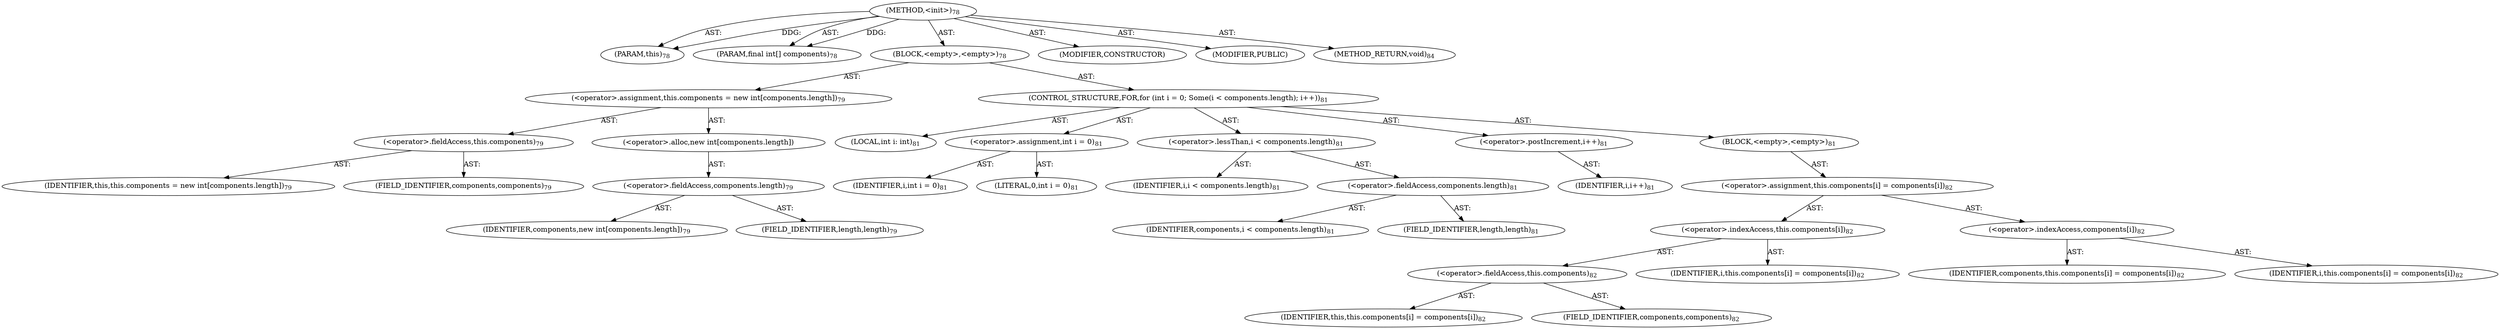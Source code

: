 digraph "&lt;init&gt;" {  
"111669149696" [label = <(METHOD,&lt;init&gt;)<SUB>78</SUB>> ]
"115964116994" [label = <(PARAM,this)<SUB>78</SUB>> ]
"115964116995" [label = <(PARAM,final int[] components)<SUB>78</SUB>> ]
"25769803776" [label = <(BLOCK,&lt;empty&gt;,&lt;empty&gt;)<SUB>78</SUB>> ]
"30064771072" [label = <(&lt;operator&gt;.assignment,this.components = new int[components.length])<SUB>79</SUB>> ]
"30064771073" [label = <(&lt;operator&gt;.fieldAccess,this.components)<SUB>79</SUB>> ]
"68719476738" [label = <(IDENTIFIER,this,this.components = new int[components.length])<SUB>79</SUB>> ]
"55834574848" [label = <(FIELD_IDENTIFIER,components,components)<SUB>79</SUB>> ]
"30064771074" [label = <(&lt;operator&gt;.alloc,new int[components.length])> ]
"30064771075" [label = <(&lt;operator&gt;.fieldAccess,components.length)<SUB>79</SUB>> ]
"68719476740" [label = <(IDENTIFIER,components,new int[components.length])<SUB>79</SUB>> ]
"55834574849" [label = <(FIELD_IDENTIFIER,length,length)<SUB>79</SUB>> ]
"47244640256" [label = <(CONTROL_STRUCTURE,FOR,for (int i = 0; Some(i &lt; components.length); i++))<SUB>81</SUB>> ]
"94489280512" [label = <(LOCAL,int i: int)<SUB>81</SUB>> ]
"30064771076" [label = <(&lt;operator&gt;.assignment,int i = 0)<SUB>81</SUB>> ]
"68719476741" [label = <(IDENTIFIER,i,int i = 0)<SUB>81</SUB>> ]
"90194313216" [label = <(LITERAL,0,int i = 0)<SUB>81</SUB>> ]
"30064771077" [label = <(&lt;operator&gt;.lessThan,i &lt; components.length)<SUB>81</SUB>> ]
"68719476742" [label = <(IDENTIFIER,i,i &lt; components.length)<SUB>81</SUB>> ]
"30064771078" [label = <(&lt;operator&gt;.fieldAccess,components.length)<SUB>81</SUB>> ]
"68719476743" [label = <(IDENTIFIER,components,i &lt; components.length)<SUB>81</SUB>> ]
"55834574850" [label = <(FIELD_IDENTIFIER,length,length)<SUB>81</SUB>> ]
"30064771079" [label = <(&lt;operator&gt;.postIncrement,i++)<SUB>81</SUB>> ]
"68719476744" [label = <(IDENTIFIER,i,i++)<SUB>81</SUB>> ]
"25769803777" [label = <(BLOCK,&lt;empty&gt;,&lt;empty&gt;)<SUB>81</SUB>> ]
"30064771080" [label = <(&lt;operator&gt;.assignment,this.components[i] = components[i])<SUB>82</SUB>> ]
"30064771081" [label = <(&lt;operator&gt;.indexAccess,this.components[i])<SUB>82</SUB>> ]
"30064771082" [label = <(&lt;operator&gt;.fieldAccess,this.components)<SUB>82</SUB>> ]
"68719476739" [label = <(IDENTIFIER,this,this.components[i] = components[i])<SUB>82</SUB>> ]
"55834574851" [label = <(FIELD_IDENTIFIER,components,components)<SUB>82</SUB>> ]
"68719476745" [label = <(IDENTIFIER,i,this.components[i] = components[i])<SUB>82</SUB>> ]
"30064771083" [label = <(&lt;operator&gt;.indexAccess,components[i])<SUB>82</SUB>> ]
"68719476746" [label = <(IDENTIFIER,components,this.components[i] = components[i])<SUB>82</SUB>> ]
"68719476747" [label = <(IDENTIFIER,i,this.components[i] = components[i])<SUB>82</SUB>> ]
"133143986177" [label = <(MODIFIER,CONSTRUCTOR)> ]
"133143986178" [label = <(MODIFIER,PUBLIC)> ]
"128849018880" [label = <(METHOD_RETURN,void)<SUB>84</SUB>> ]
  "111669149696" -> "115964116994"  [ label = "AST: "] 
  "111669149696" -> "115964116995"  [ label = "AST: "] 
  "111669149696" -> "25769803776"  [ label = "AST: "] 
  "111669149696" -> "133143986177"  [ label = "AST: "] 
  "111669149696" -> "133143986178"  [ label = "AST: "] 
  "111669149696" -> "128849018880"  [ label = "AST: "] 
  "25769803776" -> "30064771072"  [ label = "AST: "] 
  "25769803776" -> "47244640256"  [ label = "AST: "] 
  "30064771072" -> "30064771073"  [ label = "AST: "] 
  "30064771072" -> "30064771074"  [ label = "AST: "] 
  "30064771073" -> "68719476738"  [ label = "AST: "] 
  "30064771073" -> "55834574848"  [ label = "AST: "] 
  "30064771074" -> "30064771075"  [ label = "AST: "] 
  "30064771075" -> "68719476740"  [ label = "AST: "] 
  "30064771075" -> "55834574849"  [ label = "AST: "] 
  "47244640256" -> "94489280512"  [ label = "AST: "] 
  "47244640256" -> "30064771076"  [ label = "AST: "] 
  "47244640256" -> "30064771077"  [ label = "AST: "] 
  "47244640256" -> "30064771079"  [ label = "AST: "] 
  "47244640256" -> "25769803777"  [ label = "AST: "] 
  "30064771076" -> "68719476741"  [ label = "AST: "] 
  "30064771076" -> "90194313216"  [ label = "AST: "] 
  "30064771077" -> "68719476742"  [ label = "AST: "] 
  "30064771077" -> "30064771078"  [ label = "AST: "] 
  "30064771078" -> "68719476743"  [ label = "AST: "] 
  "30064771078" -> "55834574850"  [ label = "AST: "] 
  "30064771079" -> "68719476744"  [ label = "AST: "] 
  "25769803777" -> "30064771080"  [ label = "AST: "] 
  "30064771080" -> "30064771081"  [ label = "AST: "] 
  "30064771080" -> "30064771083"  [ label = "AST: "] 
  "30064771081" -> "30064771082"  [ label = "AST: "] 
  "30064771081" -> "68719476745"  [ label = "AST: "] 
  "30064771082" -> "68719476739"  [ label = "AST: "] 
  "30064771082" -> "55834574851"  [ label = "AST: "] 
  "30064771083" -> "68719476746"  [ label = "AST: "] 
  "30064771083" -> "68719476747"  [ label = "AST: "] 
  "111669149696" -> "115964116994"  [ label = "DDG: "] 
  "111669149696" -> "115964116995"  [ label = "DDG: "] 
}
